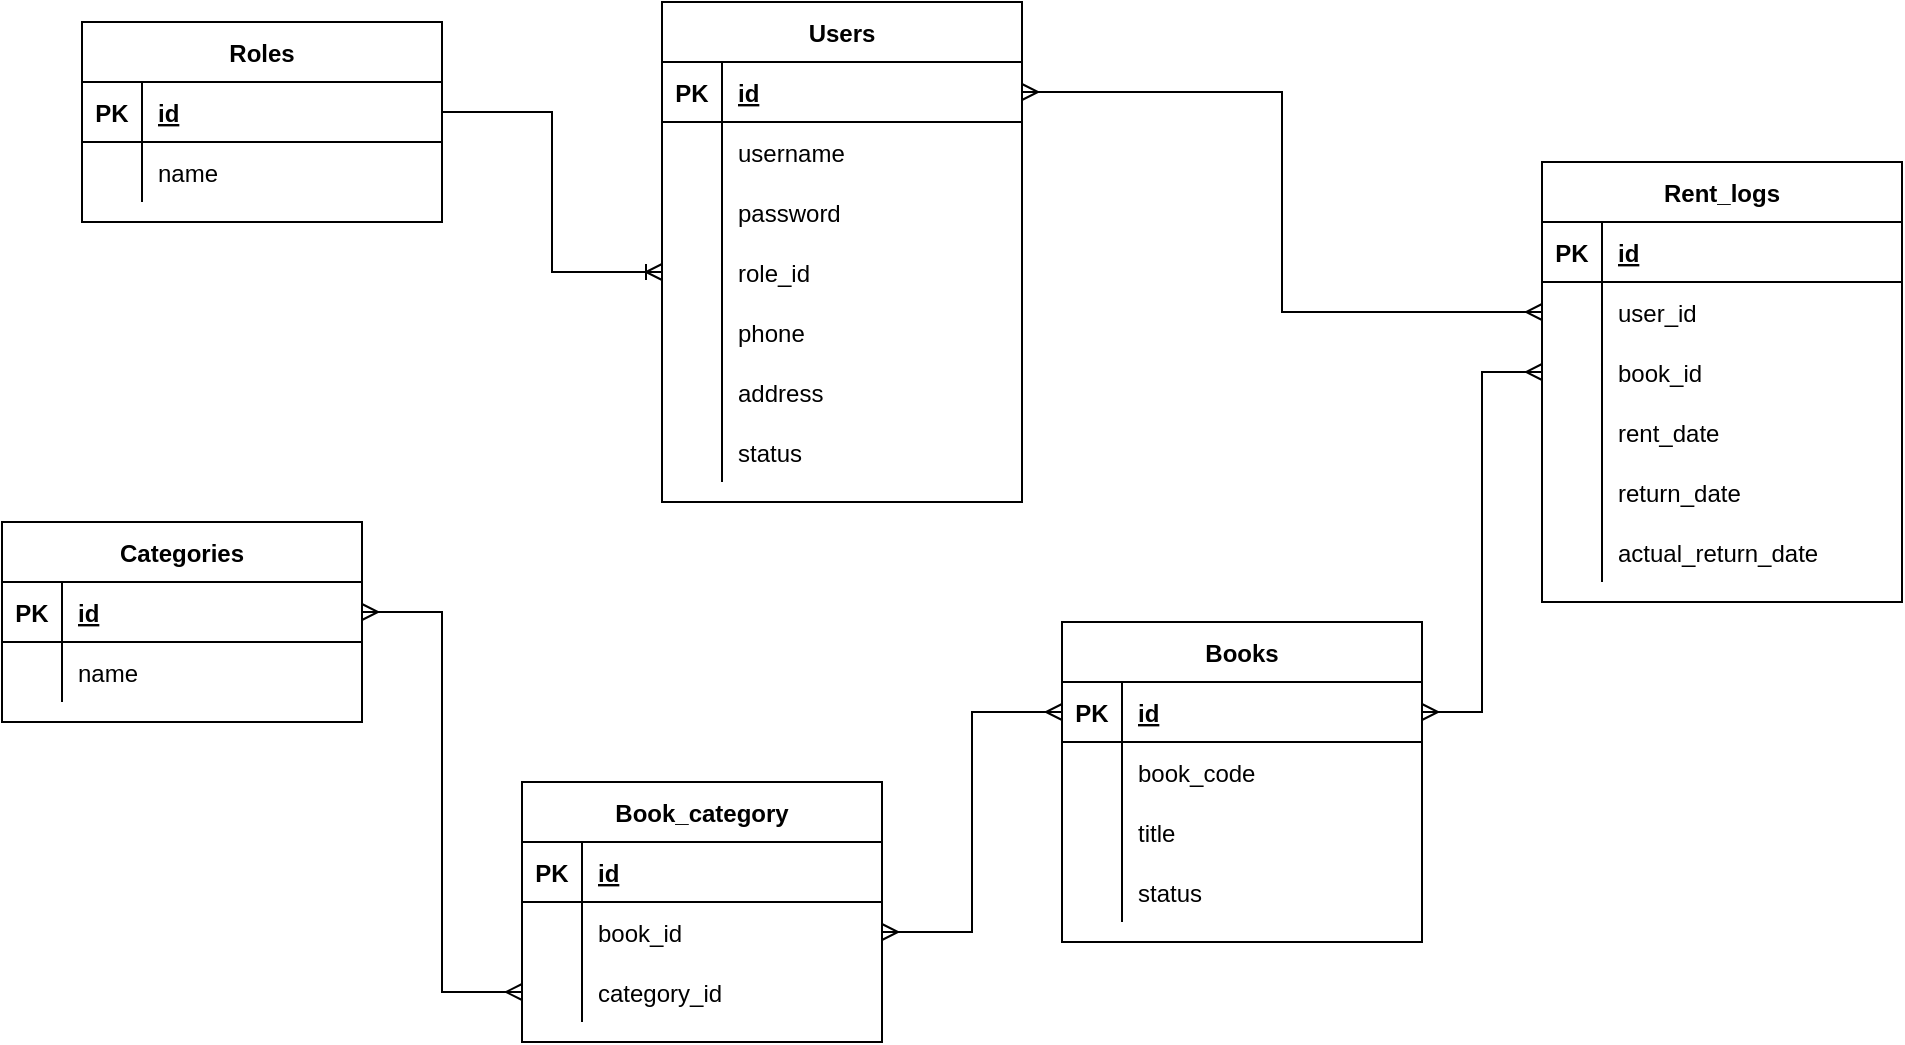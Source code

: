 <mxfile version="20.2.8" type="device"><diagram id="l8eQv7g-lMiQn8eExSRn" name="Base"><mxGraphModel dx="1384" dy="772" grid="1" gridSize="10" guides="1" tooltips="1" connect="1" arrows="1" fold="1" page="1" pageScale="1" pageWidth="1600" pageHeight="900" math="0" shadow="0"><root><mxCell id="0"/><mxCell id="1" parent="0"/><mxCell id="L1KFtmpKx7pl9uH1G0VJ-1" value="Roles" style="shape=table;startSize=30;container=1;collapsible=1;childLayout=tableLayout;fixedRows=1;rowLines=0;fontStyle=1;align=center;resizeLast=1;" vertex="1" parent="1"><mxGeometry x="130" y="100" width="180" height="100" as="geometry"/></mxCell><mxCell id="L1KFtmpKx7pl9uH1G0VJ-2" value="" style="shape=tableRow;horizontal=0;startSize=0;swimlaneHead=0;swimlaneBody=0;fillColor=none;collapsible=0;dropTarget=0;points=[[0,0.5],[1,0.5]];portConstraint=eastwest;top=0;left=0;right=0;bottom=1;" vertex="1" parent="L1KFtmpKx7pl9uH1G0VJ-1"><mxGeometry y="30" width="180" height="30" as="geometry"/></mxCell><mxCell id="L1KFtmpKx7pl9uH1G0VJ-3" value="PK" style="shape=partialRectangle;connectable=0;fillColor=none;top=0;left=0;bottom=0;right=0;fontStyle=1;overflow=hidden;" vertex="1" parent="L1KFtmpKx7pl9uH1G0VJ-2"><mxGeometry width="30" height="30" as="geometry"><mxRectangle width="30" height="30" as="alternateBounds"/></mxGeometry></mxCell><mxCell id="L1KFtmpKx7pl9uH1G0VJ-4" value="id" style="shape=partialRectangle;connectable=0;fillColor=none;top=0;left=0;bottom=0;right=0;align=left;spacingLeft=6;fontStyle=5;overflow=hidden;" vertex="1" parent="L1KFtmpKx7pl9uH1G0VJ-2"><mxGeometry x="30" width="150" height="30" as="geometry"><mxRectangle width="150" height="30" as="alternateBounds"/></mxGeometry></mxCell><mxCell id="L1KFtmpKx7pl9uH1G0VJ-5" value="" style="shape=tableRow;horizontal=0;startSize=0;swimlaneHead=0;swimlaneBody=0;fillColor=none;collapsible=0;dropTarget=0;points=[[0,0.5],[1,0.5]];portConstraint=eastwest;top=0;left=0;right=0;bottom=0;" vertex="1" parent="L1KFtmpKx7pl9uH1G0VJ-1"><mxGeometry y="60" width="180" height="30" as="geometry"/></mxCell><mxCell id="L1KFtmpKx7pl9uH1G0VJ-6" value="" style="shape=partialRectangle;connectable=0;fillColor=none;top=0;left=0;bottom=0;right=0;editable=1;overflow=hidden;" vertex="1" parent="L1KFtmpKx7pl9uH1G0VJ-5"><mxGeometry width="30" height="30" as="geometry"><mxRectangle width="30" height="30" as="alternateBounds"/></mxGeometry></mxCell><mxCell id="L1KFtmpKx7pl9uH1G0VJ-7" value="name" style="shape=partialRectangle;connectable=0;fillColor=none;top=0;left=0;bottom=0;right=0;align=left;spacingLeft=6;overflow=hidden;" vertex="1" parent="L1KFtmpKx7pl9uH1G0VJ-5"><mxGeometry x="30" width="150" height="30" as="geometry"><mxRectangle width="150" height="30" as="alternateBounds"/></mxGeometry></mxCell><mxCell id="L1KFtmpKx7pl9uH1G0VJ-14" value="Users" style="shape=table;startSize=30;container=1;collapsible=1;childLayout=tableLayout;fixedRows=1;rowLines=0;fontStyle=1;align=center;resizeLast=1;" vertex="1" parent="1"><mxGeometry x="420" y="90" width="180" height="250" as="geometry"/></mxCell><mxCell id="L1KFtmpKx7pl9uH1G0VJ-15" value="" style="shape=tableRow;horizontal=0;startSize=0;swimlaneHead=0;swimlaneBody=0;fillColor=none;collapsible=0;dropTarget=0;points=[[0,0.5],[1,0.5]];portConstraint=eastwest;top=0;left=0;right=0;bottom=1;" vertex="1" parent="L1KFtmpKx7pl9uH1G0VJ-14"><mxGeometry y="30" width="180" height="30" as="geometry"/></mxCell><mxCell id="L1KFtmpKx7pl9uH1G0VJ-16" value="PK" style="shape=partialRectangle;connectable=0;fillColor=none;top=0;left=0;bottom=0;right=0;fontStyle=1;overflow=hidden;" vertex="1" parent="L1KFtmpKx7pl9uH1G0VJ-15"><mxGeometry width="30" height="30" as="geometry"><mxRectangle width="30" height="30" as="alternateBounds"/></mxGeometry></mxCell><mxCell id="L1KFtmpKx7pl9uH1G0VJ-17" value="id" style="shape=partialRectangle;connectable=0;fillColor=none;top=0;left=0;bottom=0;right=0;align=left;spacingLeft=6;fontStyle=5;overflow=hidden;" vertex="1" parent="L1KFtmpKx7pl9uH1G0VJ-15"><mxGeometry x="30" width="150" height="30" as="geometry"><mxRectangle width="150" height="30" as="alternateBounds"/></mxGeometry></mxCell><mxCell id="L1KFtmpKx7pl9uH1G0VJ-18" value="" style="shape=tableRow;horizontal=0;startSize=0;swimlaneHead=0;swimlaneBody=0;fillColor=none;collapsible=0;dropTarget=0;points=[[0,0.5],[1,0.5]];portConstraint=eastwest;top=0;left=0;right=0;bottom=0;" vertex="1" parent="L1KFtmpKx7pl9uH1G0VJ-14"><mxGeometry y="60" width="180" height="30" as="geometry"/></mxCell><mxCell id="L1KFtmpKx7pl9uH1G0VJ-19" value="" style="shape=partialRectangle;connectable=0;fillColor=none;top=0;left=0;bottom=0;right=0;editable=1;overflow=hidden;" vertex="1" parent="L1KFtmpKx7pl9uH1G0VJ-18"><mxGeometry width="30" height="30" as="geometry"><mxRectangle width="30" height="30" as="alternateBounds"/></mxGeometry></mxCell><mxCell id="L1KFtmpKx7pl9uH1G0VJ-20" value="username" style="shape=partialRectangle;connectable=0;fillColor=none;top=0;left=0;bottom=0;right=0;align=left;spacingLeft=6;overflow=hidden;" vertex="1" parent="L1KFtmpKx7pl9uH1G0VJ-18"><mxGeometry x="30" width="150" height="30" as="geometry"><mxRectangle width="150" height="30" as="alternateBounds"/></mxGeometry></mxCell><mxCell id="L1KFtmpKx7pl9uH1G0VJ-21" value="" style="shape=tableRow;horizontal=0;startSize=0;swimlaneHead=0;swimlaneBody=0;fillColor=none;collapsible=0;dropTarget=0;points=[[0,0.5],[1,0.5]];portConstraint=eastwest;top=0;left=0;right=0;bottom=0;" vertex="1" parent="L1KFtmpKx7pl9uH1G0VJ-14"><mxGeometry y="90" width="180" height="30" as="geometry"/></mxCell><mxCell id="L1KFtmpKx7pl9uH1G0VJ-22" value="" style="shape=partialRectangle;connectable=0;fillColor=none;top=0;left=0;bottom=0;right=0;editable=1;overflow=hidden;" vertex="1" parent="L1KFtmpKx7pl9uH1G0VJ-21"><mxGeometry width="30" height="30" as="geometry"><mxRectangle width="30" height="30" as="alternateBounds"/></mxGeometry></mxCell><mxCell id="L1KFtmpKx7pl9uH1G0VJ-23" value="password" style="shape=partialRectangle;connectable=0;fillColor=none;top=0;left=0;bottom=0;right=0;align=left;spacingLeft=6;overflow=hidden;" vertex="1" parent="L1KFtmpKx7pl9uH1G0VJ-21"><mxGeometry x="30" width="150" height="30" as="geometry"><mxRectangle width="150" height="30" as="alternateBounds"/></mxGeometry></mxCell><mxCell id="L1KFtmpKx7pl9uH1G0VJ-24" value="" style="shape=tableRow;horizontal=0;startSize=0;swimlaneHead=0;swimlaneBody=0;fillColor=none;collapsible=0;dropTarget=0;points=[[0,0.5],[1,0.5]];portConstraint=eastwest;top=0;left=0;right=0;bottom=0;" vertex="1" parent="L1KFtmpKx7pl9uH1G0VJ-14"><mxGeometry y="120" width="180" height="30" as="geometry"/></mxCell><mxCell id="L1KFtmpKx7pl9uH1G0VJ-25" value="" style="shape=partialRectangle;connectable=0;fillColor=none;top=0;left=0;bottom=0;right=0;editable=1;overflow=hidden;" vertex="1" parent="L1KFtmpKx7pl9uH1G0VJ-24"><mxGeometry width="30" height="30" as="geometry"><mxRectangle width="30" height="30" as="alternateBounds"/></mxGeometry></mxCell><mxCell id="L1KFtmpKx7pl9uH1G0VJ-26" value="role_id" style="shape=partialRectangle;connectable=0;fillColor=none;top=0;left=0;bottom=0;right=0;align=left;spacingLeft=6;overflow=hidden;" vertex="1" parent="L1KFtmpKx7pl9uH1G0VJ-24"><mxGeometry x="30" width="150" height="30" as="geometry"><mxRectangle width="150" height="30" as="alternateBounds"/></mxGeometry></mxCell><mxCell id="L1KFtmpKx7pl9uH1G0VJ-27" value="" style="shape=tableRow;horizontal=0;startSize=0;swimlaneHead=0;swimlaneBody=0;fillColor=none;collapsible=0;dropTarget=0;points=[[0,0.5],[1,0.5]];portConstraint=eastwest;top=0;left=0;right=0;bottom=0;" vertex="1" parent="L1KFtmpKx7pl9uH1G0VJ-14"><mxGeometry y="150" width="180" height="30" as="geometry"/></mxCell><mxCell id="L1KFtmpKx7pl9uH1G0VJ-28" value="" style="shape=partialRectangle;connectable=0;fillColor=none;top=0;left=0;bottom=0;right=0;editable=1;overflow=hidden;" vertex="1" parent="L1KFtmpKx7pl9uH1G0VJ-27"><mxGeometry width="30" height="30" as="geometry"><mxRectangle width="30" height="30" as="alternateBounds"/></mxGeometry></mxCell><mxCell id="L1KFtmpKx7pl9uH1G0VJ-29" value="phone" style="shape=partialRectangle;connectable=0;fillColor=none;top=0;left=0;bottom=0;right=0;align=left;spacingLeft=6;overflow=hidden;" vertex="1" parent="L1KFtmpKx7pl9uH1G0VJ-27"><mxGeometry x="30" width="150" height="30" as="geometry"><mxRectangle width="150" height="30" as="alternateBounds"/></mxGeometry></mxCell><mxCell id="L1KFtmpKx7pl9uH1G0VJ-30" value="" style="shape=tableRow;horizontal=0;startSize=0;swimlaneHead=0;swimlaneBody=0;fillColor=none;collapsible=0;dropTarget=0;points=[[0,0.5],[1,0.5]];portConstraint=eastwest;top=0;left=0;right=0;bottom=0;" vertex="1" parent="L1KFtmpKx7pl9uH1G0VJ-14"><mxGeometry y="180" width="180" height="30" as="geometry"/></mxCell><mxCell id="L1KFtmpKx7pl9uH1G0VJ-31" value="" style="shape=partialRectangle;connectable=0;fillColor=none;top=0;left=0;bottom=0;right=0;editable=1;overflow=hidden;" vertex="1" parent="L1KFtmpKx7pl9uH1G0VJ-30"><mxGeometry width="30" height="30" as="geometry"><mxRectangle width="30" height="30" as="alternateBounds"/></mxGeometry></mxCell><mxCell id="L1KFtmpKx7pl9uH1G0VJ-32" value="address" style="shape=partialRectangle;connectable=0;fillColor=none;top=0;left=0;bottom=0;right=0;align=left;spacingLeft=6;overflow=hidden;" vertex="1" parent="L1KFtmpKx7pl9uH1G0VJ-30"><mxGeometry x="30" width="150" height="30" as="geometry"><mxRectangle width="150" height="30" as="alternateBounds"/></mxGeometry></mxCell><mxCell id="L1KFtmpKx7pl9uH1G0VJ-34" value="" style="shape=tableRow;horizontal=0;startSize=0;swimlaneHead=0;swimlaneBody=0;fillColor=none;collapsible=0;dropTarget=0;points=[[0,0.5],[1,0.5]];portConstraint=eastwest;top=0;left=0;right=0;bottom=0;" vertex="1" parent="L1KFtmpKx7pl9uH1G0VJ-14"><mxGeometry y="210" width="180" height="30" as="geometry"/></mxCell><mxCell id="L1KFtmpKx7pl9uH1G0VJ-35" value="" style="shape=partialRectangle;connectable=0;fillColor=none;top=0;left=0;bottom=0;right=0;editable=1;overflow=hidden;" vertex="1" parent="L1KFtmpKx7pl9uH1G0VJ-34"><mxGeometry width="30" height="30" as="geometry"><mxRectangle width="30" height="30" as="alternateBounds"/></mxGeometry></mxCell><mxCell id="L1KFtmpKx7pl9uH1G0VJ-36" value="status" style="shape=partialRectangle;connectable=0;fillColor=none;top=0;left=0;bottom=0;right=0;align=left;spacingLeft=6;overflow=hidden;" vertex="1" parent="L1KFtmpKx7pl9uH1G0VJ-34"><mxGeometry x="30" width="150" height="30" as="geometry"><mxRectangle width="150" height="30" as="alternateBounds"/></mxGeometry></mxCell><mxCell id="L1KFtmpKx7pl9uH1G0VJ-37" value="" style="edgeStyle=orthogonalEdgeStyle;fontSize=12;html=1;endArrow=ERoneToMany;rounded=0;exitX=1;exitY=0.5;exitDx=0;exitDy=0;entryX=0;entryY=0.5;entryDx=0;entryDy=0;" edge="1" parent="1" source="L1KFtmpKx7pl9uH1G0VJ-2" target="L1KFtmpKx7pl9uH1G0VJ-24"><mxGeometry width="100" height="100" relative="1" as="geometry"><mxPoint x="430" y="370" as="sourcePoint"/><mxPoint x="530" y="270" as="targetPoint"/></mxGeometry></mxCell><mxCell id="L1KFtmpKx7pl9uH1G0VJ-38" value="Categories" style="shape=table;startSize=30;container=1;collapsible=1;childLayout=tableLayout;fixedRows=1;rowLines=0;fontStyle=1;align=center;resizeLast=1;" vertex="1" parent="1"><mxGeometry x="90" y="350" width="180" height="100" as="geometry"/></mxCell><mxCell id="L1KFtmpKx7pl9uH1G0VJ-39" value="" style="shape=tableRow;horizontal=0;startSize=0;swimlaneHead=0;swimlaneBody=0;fillColor=none;collapsible=0;dropTarget=0;points=[[0,0.5],[1,0.5]];portConstraint=eastwest;top=0;left=0;right=0;bottom=1;" vertex="1" parent="L1KFtmpKx7pl9uH1G0VJ-38"><mxGeometry y="30" width="180" height="30" as="geometry"/></mxCell><mxCell id="L1KFtmpKx7pl9uH1G0VJ-40" value="PK" style="shape=partialRectangle;connectable=0;fillColor=none;top=0;left=0;bottom=0;right=0;fontStyle=1;overflow=hidden;" vertex="1" parent="L1KFtmpKx7pl9uH1G0VJ-39"><mxGeometry width="30" height="30" as="geometry"><mxRectangle width="30" height="30" as="alternateBounds"/></mxGeometry></mxCell><mxCell id="L1KFtmpKx7pl9uH1G0VJ-41" value="id" style="shape=partialRectangle;connectable=0;fillColor=none;top=0;left=0;bottom=0;right=0;align=left;spacingLeft=6;fontStyle=5;overflow=hidden;" vertex="1" parent="L1KFtmpKx7pl9uH1G0VJ-39"><mxGeometry x="30" width="150" height="30" as="geometry"><mxRectangle width="150" height="30" as="alternateBounds"/></mxGeometry></mxCell><mxCell id="L1KFtmpKx7pl9uH1G0VJ-42" value="" style="shape=tableRow;horizontal=0;startSize=0;swimlaneHead=0;swimlaneBody=0;fillColor=none;collapsible=0;dropTarget=0;points=[[0,0.5],[1,0.5]];portConstraint=eastwest;top=0;left=0;right=0;bottom=0;" vertex="1" parent="L1KFtmpKx7pl9uH1G0VJ-38"><mxGeometry y="60" width="180" height="30" as="geometry"/></mxCell><mxCell id="L1KFtmpKx7pl9uH1G0VJ-43" value="" style="shape=partialRectangle;connectable=0;fillColor=none;top=0;left=0;bottom=0;right=0;editable=1;overflow=hidden;" vertex="1" parent="L1KFtmpKx7pl9uH1G0VJ-42"><mxGeometry width="30" height="30" as="geometry"><mxRectangle width="30" height="30" as="alternateBounds"/></mxGeometry></mxCell><mxCell id="L1KFtmpKx7pl9uH1G0VJ-44" value="name" style="shape=partialRectangle;connectable=0;fillColor=none;top=0;left=0;bottom=0;right=0;align=left;spacingLeft=6;overflow=hidden;" vertex="1" parent="L1KFtmpKx7pl9uH1G0VJ-42"><mxGeometry x="30" width="150" height="30" as="geometry"><mxRectangle width="150" height="30" as="alternateBounds"/></mxGeometry></mxCell><mxCell id="L1KFtmpKx7pl9uH1G0VJ-64" value="Books" style="shape=table;startSize=30;container=1;collapsible=1;childLayout=tableLayout;fixedRows=1;rowLines=0;fontStyle=1;align=center;resizeLast=1;" vertex="1" parent="1"><mxGeometry x="620" y="400" width="180" height="160" as="geometry"/></mxCell><mxCell id="L1KFtmpKx7pl9uH1G0VJ-65" value="" style="shape=tableRow;horizontal=0;startSize=0;swimlaneHead=0;swimlaneBody=0;fillColor=none;collapsible=0;dropTarget=0;points=[[0,0.5],[1,0.5]];portConstraint=eastwest;top=0;left=0;right=0;bottom=1;" vertex="1" parent="L1KFtmpKx7pl9uH1G0VJ-64"><mxGeometry y="30" width="180" height="30" as="geometry"/></mxCell><mxCell id="L1KFtmpKx7pl9uH1G0VJ-66" value="PK" style="shape=partialRectangle;connectable=0;fillColor=none;top=0;left=0;bottom=0;right=0;fontStyle=1;overflow=hidden;" vertex="1" parent="L1KFtmpKx7pl9uH1G0VJ-65"><mxGeometry width="30" height="30" as="geometry"><mxRectangle width="30" height="30" as="alternateBounds"/></mxGeometry></mxCell><mxCell id="L1KFtmpKx7pl9uH1G0VJ-67" value="id" style="shape=partialRectangle;connectable=0;fillColor=none;top=0;left=0;bottom=0;right=0;align=left;spacingLeft=6;fontStyle=5;overflow=hidden;" vertex="1" parent="L1KFtmpKx7pl9uH1G0VJ-65"><mxGeometry x="30" width="150" height="30" as="geometry"><mxRectangle width="150" height="30" as="alternateBounds"/></mxGeometry></mxCell><mxCell id="L1KFtmpKx7pl9uH1G0VJ-68" value="" style="shape=tableRow;horizontal=0;startSize=0;swimlaneHead=0;swimlaneBody=0;fillColor=none;collapsible=0;dropTarget=0;points=[[0,0.5],[1,0.5]];portConstraint=eastwest;top=0;left=0;right=0;bottom=0;" vertex="1" parent="L1KFtmpKx7pl9uH1G0VJ-64"><mxGeometry y="60" width="180" height="30" as="geometry"/></mxCell><mxCell id="L1KFtmpKx7pl9uH1G0VJ-69" value="" style="shape=partialRectangle;connectable=0;fillColor=none;top=0;left=0;bottom=0;right=0;editable=1;overflow=hidden;" vertex="1" parent="L1KFtmpKx7pl9uH1G0VJ-68"><mxGeometry width="30" height="30" as="geometry"><mxRectangle width="30" height="30" as="alternateBounds"/></mxGeometry></mxCell><mxCell id="L1KFtmpKx7pl9uH1G0VJ-70" value="book_code" style="shape=partialRectangle;connectable=0;fillColor=none;top=0;left=0;bottom=0;right=0;align=left;spacingLeft=6;overflow=hidden;" vertex="1" parent="L1KFtmpKx7pl9uH1G0VJ-68"><mxGeometry x="30" width="150" height="30" as="geometry"><mxRectangle width="150" height="30" as="alternateBounds"/></mxGeometry></mxCell><mxCell id="L1KFtmpKx7pl9uH1G0VJ-71" value="" style="shape=tableRow;horizontal=0;startSize=0;swimlaneHead=0;swimlaneBody=0;fillColor=none;collapsible=0;dropTarget=0;points=[[0,0.5],[1,0.5]];portConstraint=eastwest;top=0;left=0;right=0;bottom=0;" vertex="1" parent="L1KFtmpKx7pl9uH1G0VJ-64"><mxGeometry y="90" width="180" height="30" as="geometry"/></mxCell><mxCell id="L1KFtmpKx7pl9uH1G0VJ-72" value="" style="shape=partialRectangle;connectable=0;fillColor=none;top=0;left=0;bottom=0;right=0;editable=1;overflow=hidden;" vertex="1" parent="L1KFtmpKx7pl9uH1G0VJ-71"><mxGeometry width="30" height="30" as="geometry"><mxRectangle width="30" height="30" as="alternateBounds"/></mxGeometry></mxCell><mxCell id="L1KFtmpKx7pl9uH1G0VJ-73" value="title" style="shape=partialRectangle;connectable=0;fillColor=none;top=0;left=0;bottom=0;right=0;align=left;spacingLeft=6;overflow=hidden;" vertex="1" parent="L1KFtmpKx7pl9uH1G0VJ-71"><mxGeometry x="30" width="150" height="30" as="geometry"><mxRectangle width="150" height="30" as="alternateBounds"/></mxGeometry></mxCell><mxCell id="L1KFtmpKx7pl9uH1G0VJ-74" value="" style="shape=tableRow;horizontal=0;startSize=0;swimlaneHead=0;swimlaneBody=0;fillColor=none;collapsible=0;dropTarget=0;points=[[0,0.5],[1,0.5]];portConstraint=eastwest;top=0;left=0;right=0;bottom=0;" vertex="1" parent="L1KFtmpKx7pl9uH1G0VJ-64"><mxGeometry y="120" width="180" height="30" as="geometry"/></mxCell><mxCell id="L1KFtmpKx7pl9uH1G0VJ-75" value="" style="shape=partialRectangle;connectable=0;fillColor=none;top=0;left=0;bottom=0;right=0;editable=1;overflow=hidden;" vertex="1" parent="L1KFtmpKx7pl9uH1G0VJ-74"><mxGeometry width="30" height="30" as="geometry"><mxRectangle width="30" height="30" as="alternateBounds"/></mxGeometry></mxCell><mxCell id="L1KFtmpKx7pl9uH1G0VJ-76" value="status" style="shape=partialRectangle;connectable=0;fillColor=none;top=0;left=0;bottom=0;right=0;align=left;spacingLeft=6;overflow=hidden;" vertex="1" parent="L1KFtmpKx7pl9uH1G0VJ-74"><mxGeometry x="30" width="150" height="30" as="geometry"><mxRectangle width="150" height="30" as="alternateBounds"/></mxGeometry></mxCell><mxCell id="L1KFtmpKx7pl9uH1G0VJ-77" value="Book_category" style="shape=table;startSize=30;container=1;collapsible=1;childLayout=tableLayout;fixedRows=1;rowLines=0;fontStyle=1;align=center;resizeLast=1;" vertex="1" parent="1"><mxGeometry x="350" y="480" width="180" height="130" as="geometry"/></mxCell><mxCell id="L1KFtmpKx7pl9uH1G0VJ-78" value="" style="shape=tableRow;horizontal=0;startSize=0;swimlaneHead=0;swimlaneBody=0;fillColor=none;collapsible=0;dropTarget=0;points=[[0,0.5],[1,0.5]];portConstraint=eastwest;top=0;left=0;right=0;bottom=1;" vertex="1" parent="L1KFtmpKx7pl9uH1G0VJ-77"><mxGeometry y="30" width="180" height="30" as="geometry"/></mxCell><mxCell id="L1KFtmpKx7pl9uH1G0VJ-79" value="PK" style="shape=partialRectangle;connectable=0;fillColor=none;top=0;left=0;bottom=0;right=0;fontStyle=1;overflow=hidden;" vertex="1" parent="L1KFtmpKx7pl9uH1G0VJ-78"><mxGeometry width="30" height="30" as="geometry"><mxRectangle width="30" height="30" as="alternateBounds"/></mxGeometry></mxCell><mxCell id="L1KFtmpKx7pl9uH1G0VJ-80" value="id" style="shape=partialRectangle;connectable=0;fillColor=none;top=0;left=0;bottom=0;right=0;align=left;spacingLeft=6;fontStyle=5;overflow=hidden;" vertex="1" parent="L1KFtmpKx7pl9uH1G0VJ-78"><mxGeometry x="30" width="150" height="30" as="geometry"><mxRectangle width="150" height="30" as="alternateBounds"/></mxGeometry></mxCell><mxCell id="L1KFtmpKx7pl9uH1G0VJ-81" value="" style="shape=tableRow;horizontal=0;startSize=0;swimlaneHead=0;swimlaneBody=0;fillColor=none;collapsible=0;dropTarget=0;points=[[0,0.5],[1,0.5]];portConstraint=eastwest;top=0;left=0;right=0;bottom=0;" vertex="1" parent="L1KFtmpKx7pl9uH1G0VJ-77"><mxGeometry y="60" width="180" height="30" as="geometry"/></mxCell><mxCell id="L1KFtmpKx7pl9uH1G0VJ-82" value="" style="shape=partialRectangle;connectable=0;fillColor=none;top=0;left=0;bottom=0;right=0;editable=1;overflow=hidden;" vertex="1" parent="L1KFtmpKx7pl9uH1G0VJ-81"><mxGeometry width="30" height="30" as="geometry"><mxRectangle width="30" height="30" as="alternateBounds"/></mxGeometry></mxCell><mxCell id="L1KFtmpKx7pl9uH1G0VJ-83" value="book_id" style="shape=partialRectangle;connectable=0;fillColor=none;top=0;left=0;bottom=0;right=0;align=left;spacingLeft=6;overflow=hidden;" vertex="1" parent="L1KFtmpKx7pl9uH1G0VJ-81"><mxGeometry x="30" width="150" height="30" as="geometry"><mxRectangle width="150" height="30" as="alternateBounds"/></mxGeometry></mxCell><mxCell id="L1KFtmpKx7pl9uH1G0VJ-84" value="" style="shape=tableRow;horizontal=0;startSize=0;swimlaneHead=0;swimlaneBody=0;fillColor=none;collapsible=0;dropTarget=0;points=[[0,0.5],[1,0.5]];portConstraint=eastwest;top=0;left=0;right=0;bottom=0;" vertex="1" parent="L1KFtmpKx7pl9uH1G0VJ-77"><mxGeometry y="90" width="180" height="30" as="geometry"/></mxCell><mxCell id="L1KFtmpKx7pl9uH1G0VJ-85" value="" style="shape=partialRectangle;connectable=0;fillColor=none;top=0;left=0;bottom=0;right=0;editable=1;overflow=hidden;" vertex="1" parent="L1KFtmpKx7pl9uH1G0VJ-84"><mxGeometry width="30" height="30" as="geometry"><mxRectangle width="30" height="30" as="alternateBounds"/></mxGeometry></mxCell><mxCell id="L1KFtmpKx7pl9uH1G0VJ-86" value="category_id" style="shape=partialRectangle;connectable=0;fillColor=none;top=0;left=0;bottom=0;right=0;align=left;spacingLeft=6;overflow=hidden;" vertex="1" parent="L1KFtmpKx7pl9uH1G0VJ-84"><mxGeometry x="30" width="150" height="30" as="geometry"><mxRectangle width="150" height="30" as="alternateBounds"/></mxGeometry></mxCell><mxCell id="L1KFtmpKx7pl9uH1G0VJ-90" value="" style="edgeStyle=orthogonalEdgeStyle;fontSize=12;html=1;endArrow=ERmany;startArrow=ERmany;rounded=0;entryX=0;entryY=0.5;entryDx=0;entryDy=0;exitX=1;exitY=0.5;exitDx=0;exitDy=0;" edge="1" parent="1" source="L1KFtmpKx7pl9uH1G0VJ-81" target="L1KFtmpKx7pl9uH1G0VJ-65"><mxGeometry width="100" height="100" relative="1" as="geometry"><mxPoint x="570" y="580" as="sourcePoint"/><mxPoint x="670" y="480" as="targetPoint"/></mxGeometry></mxCell><mxCell id="L1KFtmpKx7pl9uH1G0VJ-91" value="" style="edgeStyle=orthogonalEdgeStyle;fontSize=12;html=1;endArrow=ERmany;startArrow=ERmany;rounded=0;exitX=1;exitY=0.5;exitDx=0;exitDy=0;entryX=0;entryY=0.5;entryDx=0;entryDy=0;" edge="1" parent="1" source="L1KFtmpKx7pl9uH1G0VJ-39" target="L1KFtmpKx7pl9uH1G0VJ-84"><mxGeometry width="100" height="100" relative="1" as="geometry"><mxPoint x="350" y="450" as="sourcePoint"/><mxPoint x="450" y="350" as="targetPoint"/></mxGeometry></mxCell><mxCell id="L1KFtmpKx7pl9uH1G0VJ-92" value="Rent_logs" style="shape=table;startSize=30;container=1;collapsible=1;childLayout=tableLayout;fixedRows=1;rowLines=0;fontStyle=1;align=center;resizeLast=1;" vertex="1" parent="1"><mxGeometry x="860" y="170" width="180" height="220" as="geometry"/></mxCell><mxCell id="L1KFtmpKx7pl9uH1G0VJ-93" value="" style="shape=tableRow;horizontal=0;startSize=0;swimlaneHead=0;swimlaneBody=0;fillColor=none;collapsible=0;dropTarget=0;points=[[0,0.5],[1,0.5]];portConstraint=eastwest;top=0;left=0;right=0;bottom=1;" vertex="1" parent="L1KFtmpKx7pl9uH1G0VJ-92"><mxGeometry y="30" width="180" height="30" as="geometry"/></mxCell><mxCell id="L1KFtmpKx7pl9uH1G0VJ-94" value="PK" style="shape=partialRectangle;connectable=0;fillColor=none;top=0;left=0;bottom=0;right=0;fontStyle=1;overflow=hidden;" vertex="1" parent="L1KFtmpKx7pl9uH1G0VJ-93"><mxGeometry width="30" height="30" as="geometry"><mxRectangle width="30" height="30" as="alternateBounds"/></mxGeometry></mxCell><mxCell id="L1KFtmpKx7pl9uH1G0VJ-95" value="id" style="shape=partialRectangle;connectable=0;fillColor=none;top=0;left=0;bottom=0;right=0;align=left;spacingLeft=6;fontStyle=5;overflow=hidden;" vertex="1" parent="L1KFtmpKx7pl9uH1G0VJ-93"><mxGeometry x="30" width="150" height="30" as="geometry"><mxRectangle width="150" height="30" as="alternateBounds"/></mxGeometry></mxCell><mxCell id="L1KFtmpKx7pl9uH1G0VJ-96" value="" style="shape=tableRow;horizontal=0;startSize=0;swimlaneHead=0;swimlaneBody=0;fillColor=none;collapsible=0;dropTarget=0;points=[[0,0.5],[1,0.5]];portConstraint=eastwest;top=0;left=0;right=0;bottom=0;" vertex="1" parent="L1KFtmpKx7pl9uH1G0VJ-92"><mxGeometry y="60" width="180" height="30" as="geometry"/></mxCell><mxCell id="L1KFtmpKx7pl9uH1G0VJ-97" value="" style="shape=partialRectangle;connectable=0;fillColor=none;top=0;left=0;bottom=0;right=0;editable=1;overflow=hidden;" vertex="1" parent="L1KFtmpKx7pl9uH1G0VJ-96"><mxGeometry width="30" height="30" as="geometry"><mxRectangle width="30" height="30" as="alternateBounds"/></mxGeometry></mxCell><mxCell id="L1KFtmpKx7pl9uH1G0VJ-98" value="user_id" style="shape=partialRectangle;connectable=0;fillColor=none;top=0;left=0;bottom=0;right=0;align=left;spacingLeft=6;overflow=hidden;" vertex="1" parent="L1KFtmpKx7pl9uH1G0VJ-96"><mxGeometry x="30" width="150" height="30" as="geometry"><mxRectangle width="150" height="30" as="alternateBounds"/></mxGeometry></mxCell><mxCell id="L1KFtmpKx7pl9uH1G0VJ-99" value="" style="shape=tableRow;horizontal=0;startSize=0;swimlaneHead=0;swimlaneBody=0;fillColor=none;collapsible=0;dropTarget=0;points=[[0,0.5],[1,0.5]];portConstraint=eastwest;top=0;left=0;right=0;bottom=0;" vertex="1" parent="L1KFtmpKx7pl9uH1G0VJ-92"><mxGeometry y="90" width="180" height="30" as="geometry"/></mxCell><mxCell id="L1KFtmpKx7pl9uH1G0VJ-100" value="" style="shape=partialRectangle;connectable=0;fillColor=none;top=0;left=0;bottom=0;right=0;editable=1;overflow=hidden;" vertex="1" parent="L1KFtmpKx7pl9uH1G0VJ-99"><mxGeometry width="30" height="30" as="geometry"><mxRectangle width="30" height="30" as="alternateBounds"/></mxGeometry></mxCell><mxCell id="L1KFtmpKx7pl9uH1G0VJ-101" value="book_id" style="shape=partialRectangle;connectable=0;fillColor=none;top=0;left=0;bottom=0;right=0;align=left;spacingLeft=6;overflow=hidden;" vertex="1" parent="L1KFtmpKx7pl9uH1G0VJ-99"><mxGeometry x="30" width="150" height="30" as="geometry"><mxRectangle width="150" height="30" as="alternateBounds"/></mxGeometry></mxCell><mxCell id="L1KFtmpKx7pl9uH1G0VJ-102" value="" style="shape=tableRow;horizontal=0;startSize=0;swimlaneHead=0;swimlaneBody=0;fillColor=none;collapsible=0;dropTarget=0;points=[[0,0.5],[1,0.5]];portConstraint=eastwest;top=0;left=0;right=0;bottom=0;" vertex="1" parent="L1KFtmpKx7pl9uH1G0VJ-92"><mxGeometry y="120" width="180" height="30" as="geometry"/></mxCell><mxCell id="L1KFtmpKx7pl9uH1G0VJ-103" value="" style="shape=partialRectangle;connectable=0;fillColor=none;top=0;left=0;bottom=0;right=0;editable=1;overflow=hidden;" vertex="1" parent="L1KFtmpKx7pl9uH1G0VJ-102"><mxGeometry width="30" height="30" as="geometry"><mxRectangle width="30" height="30" as="alternateBounds"/></mxGeometry></mxCell><mxCell id="L1KFtmpKx7pl9uH1G0VJ-104" value="rent_date" style="shape=partialRectangle;connectable=0;fillColor=none;top=0;left=0;bottom=0;right=0;align=left;spacingLeft=6;overflow=hidden;" vertex="1" parent="L1KFtmpKx7pl9uH1G0VJ-102"><mxGeometry x="30" width="150" height="30" as="geometry"><mxRectangle width="150" height="30" as="alternateBounds"/></mxGeometry></mxCell><mxCell id="L1KFtmpKx7pl9uH1G0VJ-105" value="" style="shape=tableRow;horizontal=0;startSize=0;swimlaneHead=0;swimlaneBody=0;fillColor=none;collapsible=0;dropTarget=0;points=[[0,0.5],[1,0.5]];portConstraint=eastwest;top=0;left=0;right=0;bottom=0;" vertex="1" parent="L1KFtmpKx7pl9uH1G0VJ-92"><mxGeometry y="150" width="180" height="30" as="geometry"/></mxCell><mxCell id="L1KFtmpKx7pl9uH1G0VJ-106" value="" style="shape=partialRectangle;connectable=0;fillColor=none;top=0;left=0;bottom=0;right=0;editable=1;overflow=hidden;" vertex="1" parent="L1KFtmpKx7pl9uH1G0VJ-105"><mxGeometry width="30" height="30" as="geometry"><mxRectangle width="30" height="30" as="alternateBounds"/></mxGeometry></mxCell><mxCell id="L1KFtmpKx7pl9uH1G0VJ-107" value="return_date" style="shape=partialRectangle;connectable=0;fillColor=none;top=0;left=0;bottom=0;right=0;align=left;spacingLeft=6;overflow=hidden;" vertex="1" parent="L1KFtmpKx7pl9uH1G0VJ-105"><mxGeometry x="30" width="150" height="30" as="geometry"><mxRectangle width="150" height="30" as="alternateBounds"/></mxGeometry></mxCell><mxCell id="L1KFtmpKx7pl9uH1G0VJ-108" value="" style="shape=tableRow;horizontal=0;startSize=0;swimlaneHead=0;swimlaneBody=0;fillColor=none;collapsible=0;dropTarget=0;points=[[0,0.5],[1,0.5]];portConstraint=eastwest;top=0;left=0;right=0;bottom=0;" vertex="1" parent="L1KFtmpKx7pl9uH1G0VJ-92"><mxGeometry y="180" width="180" height="30" as="geometry"/></mxCell><mxCell id="L1KFtmpKx7pl9uH1G0VJ-109" value="" style="shape=partialRectangle;connectable=0;fillColor=none;top=0;left=0;bottom=0;right=0;editable=1;overflow=hidden;" vertex="1" parent="L1KFtmpKx7pl9uH1G0VJ-108"><mxGeometry width="30" height="30" as="geometry"><mxRectangle width="30" height="30" as="alternateBounds"/></mxGeometry></mxCell><mxCell id="L1KFtmpKx7pl9uH1G0VJ-110" value="actual_return_date" style="shape=partialRectangle;connectable=0;fillColor=none;top=0;left=0;bottom=0;right=0;align=left;spacingLeft=6;overflow=hidden;" vertex="1" parent="L1KFtmpKx7pl9uH1G0VJ-108"><mxGeometry x="30" width="150" height="30" as="geometry"><mxRectangle width="150" height="30" as="alternateBounds"/></mxGeometry></mxCell><mxCell id="L1KFtmpKx7pl9uH1G0VJ-111" value="" style="edgeStyle=orthogonalEdgeStyle;fontSize=12;html=1;endArrow=ERmany;startArrow=ERmany;rounded=0;exitX=1;exitY=0.5;exitDx=0;exitDy=0;entryX=0;entryY=0.5;entryDx=0;entryDy=0;" edge="1" parent="1" source="L1KFtmpKx7pl9uH1G0VJ-65" target="L1KFtmpKx7pl9uH1G0VJ-99"><mxGeometry width="100" height="100" relative="1" as="geometry"><mxPoint x="870" y="370" as="sourcePoint"/><mxPoint x="970" y="270" as="targetPoint"/></mxGeometry></mxCell><mxCell id="L1KFtmpKx7pl9uH1G0VJ-112" value="" style="edgeStyle=orthogonalEdgeStyle;fontSize=12;html=1;endArrow=ERmany;startArrow=ERmany;rounded=0;entryX=1;entryY=0.5;entryDx=0;entryDy=0;exitX=0;exitY=0.5;exitDx=0;exitDy=0;" edge="1" parent="1" source="L1KFtmpKx7pl9uH1G0VJ-96" target="L1KFtmpKx7pl9uH1G0VJ-15"><mxGeometry width="100" height="100" relative="1" as="geometry"><mxPoint x="840" y="330" as="sourcePoint"/><mxPoint x="940" y="230" as="targetPoint"/></mxGeometry></mxCell></root></mxGraphModel></diagram></mxfile>